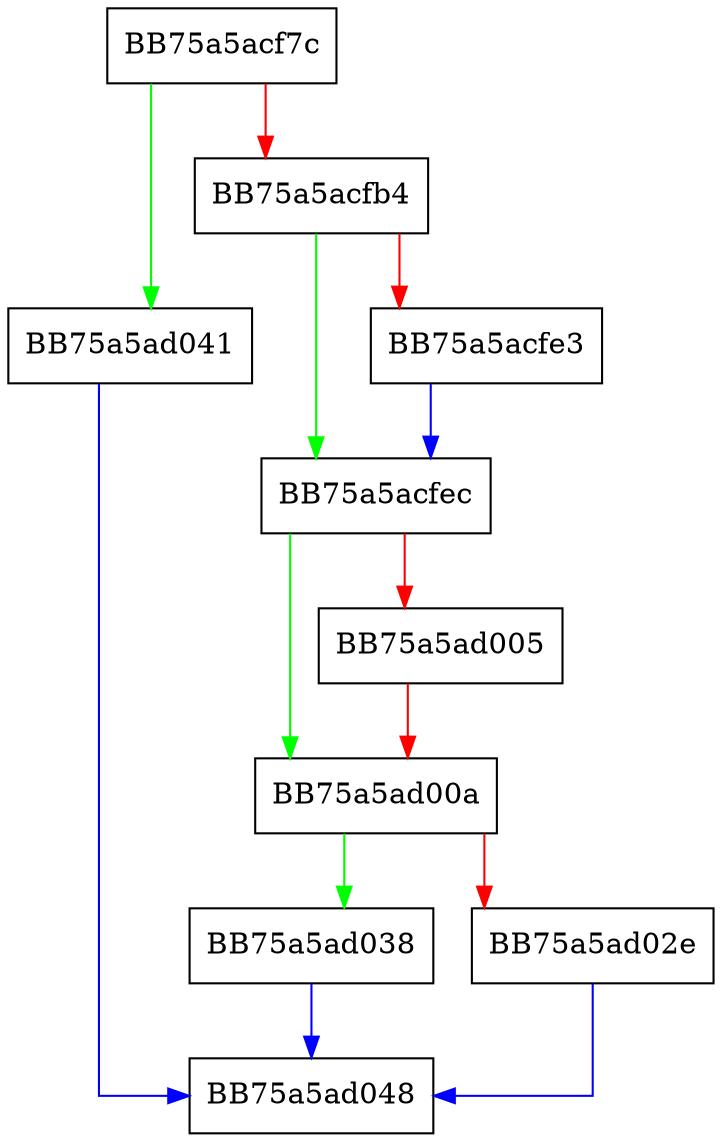 digraph _pop {
  node [shape="box"];
  graph [splines=ortho];
  BB75a5acf7c -> BB75a5ad041 [color="green"];
  BB75a5acf7c -> BB75a5acfb4 [color="red"];
  BB75a5acfb4 -> BB75a5acfec [color="green"];
  BB75a5acfb4 -> BB75a5acfe3 [color="red"];
  BB75a5acfe3 -> BB75a5acfec [color="blue"];
  BB75a5acfec -> BB75a5ad00a [color="green"];
  BB75a5acfec -> BB75a5ad005 [color="red"];
  BB75a5ad005 -> BB75a5ad00a [color="red"];
  BB75a5ad00a -> BB75a5ad038 [color="green"];
  BB75a5ad00a -> BB75a5ad02e [color="red"];
  BB75a5ad02e -> BB75a5ad048 [color="blue"];
  BB75a5ad038 -> BB75a5ad048 [color="blue"];
  BB75a5ad041 -> BB75a5ad048 [color="blue"];
}